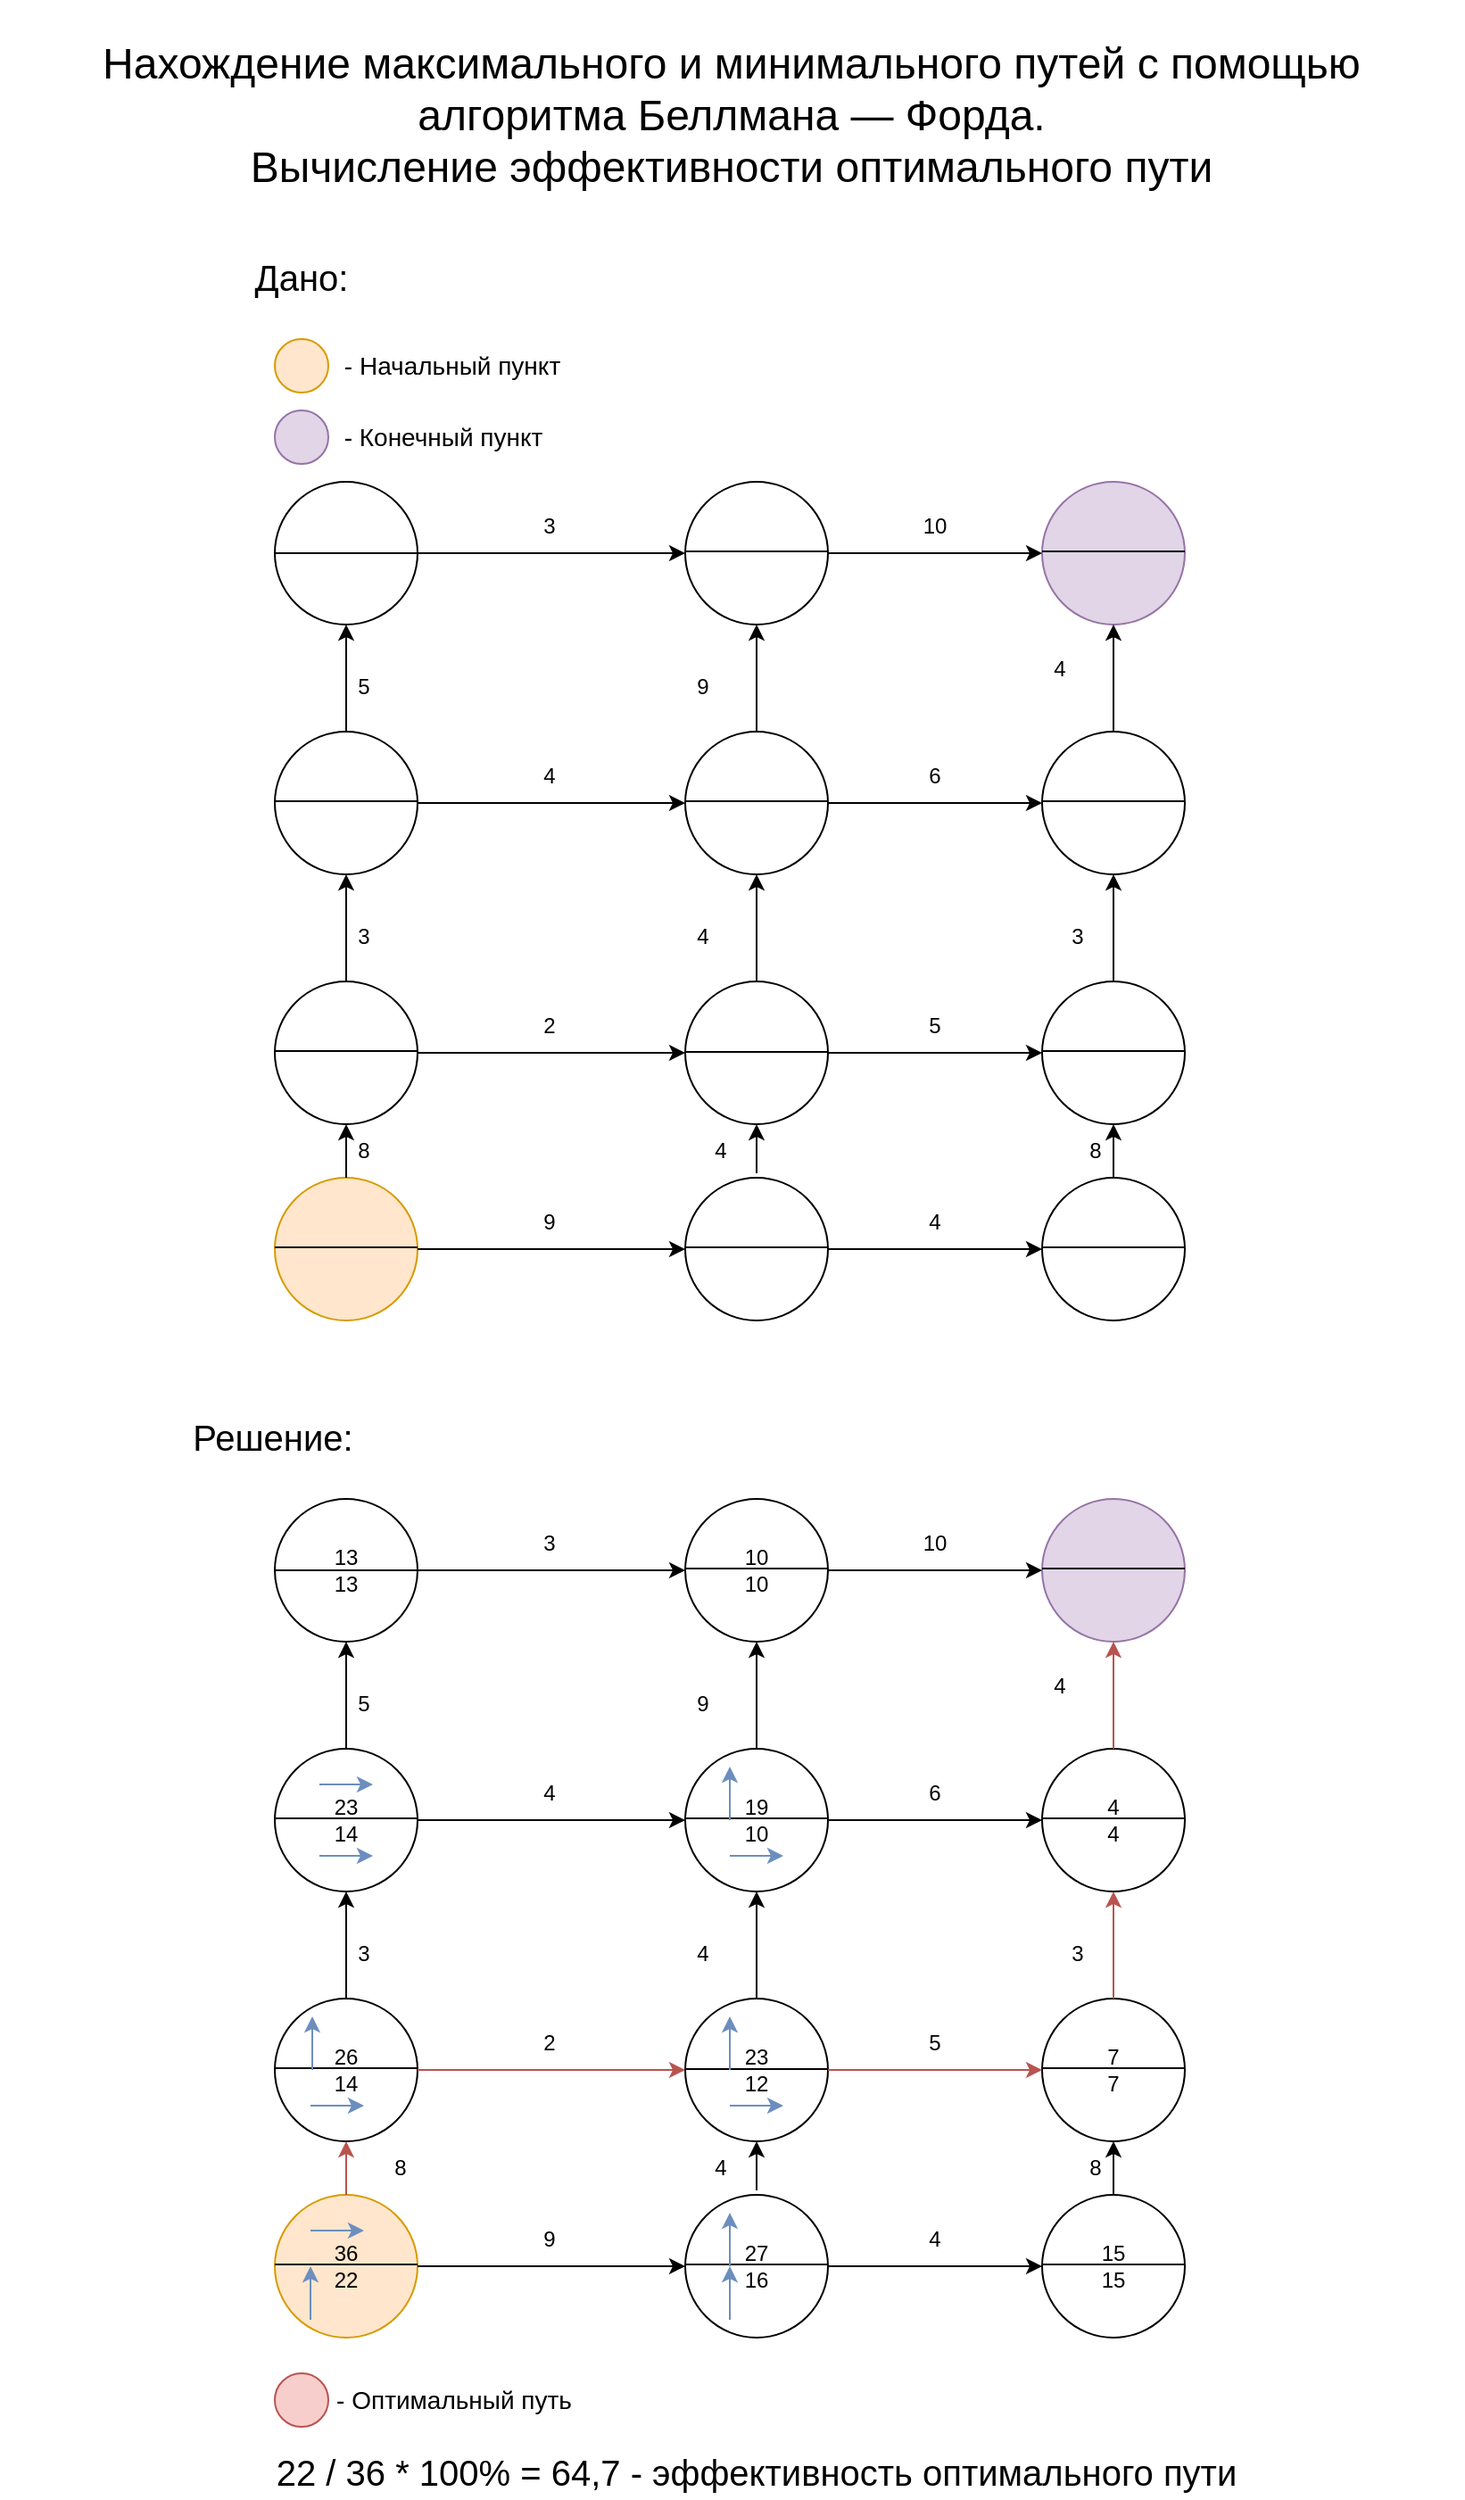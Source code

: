 <mxfile version="21.6.8" type="device">
  <diagram name="Страница 1" id="Ur-VqEtqYLCM_xhayaAX">
    <mxGraphModel dx="996" dy="573" grid="1" gridSize="10" guides="1" tooltips="1" connect="1" arrows="1" fold="1" page="1" pageScale="1" pageWidth="827" pageHeight="1169" math="0" shadow="0">
      <root>
        <mxCell id="0" />
        <mxCell id="1" parent="0" />
        <mxCell id="BVpv5kjBfL3_7VJqEK2w-1" value="" style="ellipse;whiteSpace=wrap;html=1;aspect=fixed;fillColor=#e1d5e7;strokeColor=#9673a6;" parent="1" vertex="1">
          <mxGeometry x="591" y="270" width="80" height="80" as="geometry" />
        </mxCell>
        <mxCell id="BVpv5kjBfL3_7VJqEK2w-2" value="" style="ellipse;whiteSpace=wrap;html=1;aspect=fixed;" parent="1" vertex="1">
          <mxGeometry x="391" y="270" width="80" height="80" as="geometry" />
        </mxCell>
        <mxCell id="BVpv5kjBfL3_7VJqEK2w-3" value="" style="ellipse;whiteSpace=wrap;html=1;aspect=fixed;" parent="1" vertex="1">
          <mxGeometry x="161" y="270" width="80" height="80" as="geometry" />
        </mxCell>
        <mxCell id="BVpv5kjBfL3_7VJqEK2w-4" value="" style="ellipse;whiteSpace=wrap;html=1;aspect=fixed;" parent="1" vertex="1">
          <mxGeometry x="591" y="410" width="80" height="80" as="geometry" />
        </mxCell>
        <mxCell id="BVpv5kjBfL3_7VJqEK2w-5" value="" style="ellipse;whiteSpace=wrap;html=1;aspect=fixed;" parent="1" vertex="1">
          <mxGeometry x="391" y="410" width="80" height="80" as="geometry" />
        </mxCell>
        <mxCell id="BVpv5kjBfL3_7VJqEK2w-6" value="" style="ellipse;whiteSpace=wrap;html=1;aspect=fixed;" parent="1" vertex="1">
          <mxGeometry x="161" y="410" width="80" height="80" as="geometry" />
        </mxCell>
        <mxCell id="BVpv5kjBfL3_7VJqEK2w-7" value="" style="endArrow=classic;html=1;rounded=0;exitX=1;exitY=0.5;exitDx=0;exitDy=0;entryX=0;entryY=0.5;entryDx=0;entryDy=0;" parent="1" source="BVpv5kjBfL3_7VJqEK2w-3" target="BVpv5kjBfL3_7VJqEK2w-2" edge="1">
          <mxGeometry width="50" height="50" relative="1" as="geometry">
            <mxPoint x="331" y="450" as="sourcePoint" />
            <mxPoint x="381" y="400" as="targetPoint" />
          </mxGeometry>
        </mxCell>
        <mxCell id="BVpv5kjBfL3_7VJqEK2w-8" value="" style="endArrow=classic;html=1;rounded=0;exitX=1;exitY=0.5;exitDx=0;exitDy=0;entryX=0;entryY=0.5;entryDx=0;entryDy=0;" parent="1" source="BVpv5kjBfL3_7VJqEK2w-2" target="BVpv5kjBfL3_7VJqEK2w-1" edge="1">
          <mxGeometry width="50" height="50" relative="1" as="geometry">
            <mxPoint x="331" y="450" as="sourcePoint" />
            <mxPoint x="381" y="400" as="targetPoint" />
          </mxGeometry>
        </mxCell>
        <mxCell id="BVpv5kjBfL3_7VJqEK2w-9" value="" style="endArrow=classic;html=1;rounded=0;exitX=0.5;exitY=0;exitDx=0;exitDy=0;entryX=0.5;entryY=1;entryDx=0;entryDy=0;" parent="1" source="BVpv5kjBfL3_7VJqEK2w-5" target="BVpv5kjBfL3_7VJqEK2w-2" edge="1">
          <mxGeometry width="50" height="50" relative="1" as="geometry">
            <mxPoint x="341" y="440" as="sourcePoint" />
            <mxPoint x="381" y="400" as="targetPoint" />
          </mxGeometry>
        </mxCell>
        <mxCell id="BVpv5kjBfL3_7VJqEK2w-10" value="" style="endArrow=classic;html=1;rounded=0;exitX=1;exitY=0.5;exitDx=0;exitDy=0;entryX=0;entryY=0.5;entryDx=0;entryDy=0;" parent="1" source="BVpv5kjBfL3_7VJqEK2w-5" target="BVpv5kjBfL3_7VJqEK2w-4" edge="1">
          <mxGeometry width="50" height="50" relative="1" as="geometry">
            <mxPoint x="331" y="450" as="sourcePoint" />
            <mxPoint x="381" y="400" as="targetPoint" />
          </mxGeometry>
        </mxCell>
        <mxCell id="BVpv5kjBfL3_7VJqEK2w-11" value="" style="endArrow=classic;html=1;rounded=0;exitX=0.5;exitY=0;exitDx=0;exitDy=0;entryX=0.5;entryY=1;entryDx=0;entryDy=0;" parent="1" source="BVpv5kjBfL3_7VJqEK2w-4" target="BVpv5kjBfL3_7VJqEK2w-1" edge="1">
          <mxGeometry width="50" height="50" relative="1" as="geometry">
            <mxPoint x="331" y="450" as="sourcePoint" />
            <mxPoint x="381" y="400" as="targetPoint" />
          </mxGeometry>
        </mxCell>
        <mxCell id="BVpv5kjBfL3_7VJqEK2w-12" value="" style="endArrow=classic;html=1;rounded=0;exitX=1;exitY=0.5;exitDx=0;exitDy=0;entryX=0;entryY=0.5;entryDx=0;entryDy=0;" parent="1" source="BVpv5kjBfL3_7VJqEK2w-6" target="BVpv5kjBfL3_7VJqEK2w-5" edge="1">
          <mxGeometry width="50" height="50" relative="1" as="geometry">
            <mxPoint x="331" y="450" as="sourcePoint" />
            <mxPoint x="381" y="400" as="targetPoint" />
          </mxGeometry>
        </mxCell>
        <mxCell id="BVpv5kjBfL3_7VJqEK2w-13" value="" style="endArrow=classic;html=1;rounded=0;exitX=0.5;exitY=0;exitDx=0;exitDy=0;" parent="1" source="BVpv5kjBfL3_7VJqEK2w-6" edge="1">
          <mxGeometry width="50" height="50" relative="1" as="geometry">
            <mxPoint x="331" y="450" as="sourcePoint" />
            <mxPoint x="201" y="350" as="targetPoint" />
          </mxGeometry>
        </mxCell>
        <mxCell id="BVpv5kjBfL3_7VJqEK2w-14" value="" style="ellipse;whiteSpace=wrap;html=1;aspect=fixed;" parent="1" vertex="1">
          <mxGeometry x="161" y="550" width="80" height="80" as="geometry" />
        </mxCell>
        <mxCell id="BVpv5kjBfL3_7VJqEK2w-15" value="" style="ellipse;whiteSpace=wrap;html=1;aspect=fixed;" parent="1" vertex="1">
          <mxGeometry x="391" y="550" width="80" height="80" as="geometry" />
        </mxCell>
        <mxCell id="BVpv5kjBfL3_7VJqEK2w-16" value="" style="ellipse;whiteSpace=wrap;html=1;aspect=fixed;" parent="1" vertex="1">
          <mxGeometry x="591" y="550" width="80" height="80" as="geometry" />
        </mxCell>
        <mxCell id="BVpv5kjBfL3_7VJqEK2w-17" value="" style="ellipse;whiteSpace=wrap;html=1;aspect=fixed;fillColor=#ffe6cc;strokeColor=#d79b00;" parent="1" vertex="1">
          <mxGeometry x="161" y="660" width="80" height="80" as="geometry" />
        </mxCell>
        <mxCell id="BVpv5kjBfL3_7VJqEK2w-18" value="" style="ellipse;whiteSpace=wrap;html=1;aspect=fixed;" parent="1" vertex="1">
          <mxGeometry x="391" y="660" width="80" height="80" as="geometry" />
        </mxCell>
        <mxCell id="BVpv5kjBfL3_7VJqEK2w-19" value="" style="ellipse;whiteSpace=wrap;html=1;aspect=fixed;" parent="1" vertex="1">
          <mxGeometry x="591" y="660" width="80" height="80" as="geometry" />
        </mxCell>
        <mxCell id="BVpv5kjBfL3_7VJqEK2w-20" value="" style="endArrow=classic;html=1;rounded=0;exitX=0.5;exitY=0;exitDx=0;exitDy=0;entryX=0.5;entryY=1;entryDx=0;entryDy=0;" parent="1" source="BVpv5kjBfL3_7VJqEK2w-14" target="BVpv5kjBfL3_7VJqEK2w-6" edge="1">
          <mxGeometry width="50" height="50" relative="1" as="geometry">
            <mxPoint x="331" y="590" as="sourcePoint" />
            <mxPoint x="381" y="540" as="targetPoint" />
          </mxGeometry>
        </mxCell>
        <mxCell id="BVpv5kjBfL3_7VJqEK2w-21" value="" style="endArrow=classic;html=1;rounded=0;exitX=1;exitY=0.5;exitDx=0;exitDy=0;entryX=0;entryY=0.5;entryDx=0;entryDy=0;" parent="1" source="BVpv5kjBfL3_7VJqEK2w-14" target="BVpv5kjBfL3_7VJqEK2w-15" edge="1">
          <mxGeometry width="50" height="50" relative="1" as="geometry">
            <mxPoint x="331" y="590" as="sourcePoint" />
            <mxPoint x="381" y="540" as="targetPoint" />
          </mxGeometry>
        </mxCell>
        <mxCell id="BVpv5kjBfL3_7VJqEK2w-22" value="" style="endArrow=classic;html=1;rounded=0;exitX=0.5;exitY=0;exitDx=0;exitDy=0;entryX=0.5;entryY=1;entryDx=0;entryDy=0;" parent="1" source="BVpv5kjBfL3_7VJqEK2w-15" target="BVpv5kjBfL3_7VJqEK2w-5" edge="1">
          <mxGeometry width="50" height="50" relative="1" as="geometry">
            <mxPoint x="331" y="590" as="sourcePoint" />
            <mxPoint x="381" y="540" as="targetPoint" />
          </mxGeometry>
        </mxCell>
        <mxCell id="BVpv5kjBfL3_7VJqEK2w-23" value="" style="endArrow=classic;html=1;rounded=0;exitX=0.5;exitY=0;exitDx=0;exitDy=0;entryX=0.5;entryY=1;entryDx=0;entryDy=0;" parent="1" source="BVpv5kjBfL3_7VJqEK2w-16" target="BVpv5kjBfL3_7VJqEK2w-4" edge="1">
          <mxGeometry width="50" height="50" relative="1" as="geometry">
            <mxPoint x="331" y="590" as="sourcePoint" />
            <mxPoint x="381" y="540" as="targetPoint" />
          </mxGeometry>
        </mxCell>
        <mxCell id="BVpv5kjBfL3_7VJqEK2w-24" value="" style="endArrow=classic;html=1;rounded=0;exitX=1;exitY=0.5;exitDx=0;exitDy=0;entryX=0;entryY=0.5;entryDx=0;entryDy=0;" parent="1" source="BVpv5kjBfL3_7VJqEK2w-15" target="BVpv5kjBfL3_7VJqEK2w-16" edge="1">
          <mxGeometry width="50" height="50" relative="1" as="geometry">
            <mxPoint x="331" y="590" as="sourcePoint" />
            <mxPoint x="381" y="540" as="targetPoint" />
          </mxGeometry>
        </mxCell>
        <mxCell id="BVpv5kjBfL3_7VJqEK2w-25" value="" style="endArrow=classic;html=1;rounded=0;exitX=1;exitY=0.5;exitDx=0;exitDy=0;entryX=0;entryY=0.5;entryDx=0;entryDy=0;" parent="1" source="BVpv5kjBfL3_7VJqEK2w-17" target="BVpv5kjBfL3_7VJqEK2w-18" edge="1">
          <mxGeometry width="50" height="50" relative="1" as="geometry">
            <mxPoint x="331" y="590" as="sourcePoint" />
            <mxPoint x="381" y="540" as="targetPoint" />
          </mxGeometry>
        </mxCell>
        <mxCell id="BVpv5kjBfL3_7VJqEK2w-26" value="" style="endArrow=classic;html=1;rounded=0;exitX=1;exitY=0.5;exitDx=0;exitDy=0;entryX=0;entryY=0.5;entryDx=0;entryDy=0;" parent="1" source="BVpv5kjBfL3_7VJqEK2w-18" target="BVpv5kjBfL3_7VJqEK2w-19" edge="1">
          <mxGeometry width="50" height="50" relative="1" as="geometry">
            <mxPoint x="331" y="590" as="sourcePoint" />
            <mxPoint x="381" y="540" as="targetPoint" />
          </mxGeometry>
        </mxCell>
        <mxCell id="BVpv5kjBfL3_7VJqEK2w-27" value="" style="endArrow=classic;html=1;rounded=0;exitX=0.5;exitY=0;exitDx=0;exitDy=0;" parent="1" source="BVpv5kjBfL3_7VJqEK2w-19" target="BVpv5kjBfL3_7VJqEK2w-16" edge="1">
          <mxGeometry width="50" height="50" relative="1" as="geometry">
            <mxPoint x="331" y="590" as="sourcePoint" />
            <mxPoint x="381" y="540" as="targetPoint" />
          </mxGeometry>
        </mxCell>
        <mxCell id="BVpv5kjBfL3_7VJqEK2w-28" value="" style="endArrow=classic;html=1;rounded=0;exitX=0.5;exitY=0;exitDx=0;exitDy=0;entryX=0.5;entryY=1;entryDx=0;entryDy=0;" parent="1" source="BVpv5kjBfL3_7VJqEK2w-17" target="BVpv5kjBfL3_7VJqEK2w-14" edge="1">
          <mxGeometry width="50" height="50" relative="1" as="geometry">
            <mxPoint x="331" y="590" as="sourcePoint" />
            <mxPoint x="381" y="540" as="targetPoint" />
          </mxGeometry>
        </mxCell>
        <mxCell id="BVpv5kjBfL3_7VJqEK2w-29" value="5" style="text;html=1;strokeColor=none;fillColor=none;align=center;verticalAlign=middle;whiteSpace=wrap;rounded=0;" parent="1" vertex="1">
          <mxGeometry x="181" y="370" width="60" height="30" as="geometry" />
        </mxCell>
        <mxCell id="BVpv5kjBfL3_7VJqEK2w-30" value="3" style="text;html=1;strokeColor=none;fillColor=none;align=center;verticalAlign=middle;whiteSpace=wrap;rounded=0;" parent="1" vertex="1">
          <mxGeometry x="181" y="510" width="60" height="30" as="geometry" />
        </mxCell>
        <mxCell id="BVpv5kjBfL3_7VJqEK2w-31" value="8" style="text;html=1;strokeColor=none;fillColor=none;align=center;verticalAlign=middle;whiteSpace=wrap;rounded=0;" parent="1" vertex="1">
          <mxGeometry x="181" y="630" width="60" height="30" as="geometry" />
        </mxCell>
        <mxCell id="BVpv5kjBfL3_7VJqEK2w-32" value="9" style="text;html=1;strokeColor=none;fillColor=none;align=center;verticalAlign=middle;whiteSpace=wrap;rounded=0;" parent="1" vertex="1">
          <mxGeometry x="285" y="670" width="60" height="30" as="geometry" />
        </mxCell>
        <mxCell id="BVpv5kjBfL3_7VJqEK2w-33" value="2" style="text;html=1;strokeColor=none;fillColor=none;align=center;verticalAlign=middle;whiteSpace=wrap;rounded=0;" parent="1" vertex="1">
          <mxGeometry x="285" y="560" width="60" height="30" as="geometry" />
        </mxCell>
        <mxCell id="BVpv5kjBfL3_7VJqEK2w-34" value="4" style="text;html=1;strokeColor=none;fillColor=none;align=center;verticalAlign=middle;whiteSpace=wrap;rounded=0;" parent="1" vertex="1">
          <mxGeometry x="285" y="420" width="60" height="30" as="geometry" />
        </mxCell>
        <mxCell id="BVpv5kjBfL3_7VJqEK2w-35" value="3" style="text;html=1;strokeColor=none;fillColor=none;align=center;verticalAlign=middle;whiteSpace=wrap;rounded=0;" parent="1" vertex="1">
          <mxGeometry x="285" y="280" width="60" height="30" as="geometry" />
        </mxCell>
        <mxCell id="BVpv5kjBfL3_7VJqEK2w-36" value="10" style="text;html=1;strokeColor=none;fillColor=none;align=center;verticalAlign=middle;whiteSpace=wrap;rounded=0;" parent="1" vertex="1">
          <mxGeometry x="501" y="280" width="60" height="30" as="geometry" />
        </mxCell>
        <mxCell id="BVpv5kjBfL3_7VJqEK2w-37" value="6" style="text;html=1;strokeColor=none;fillColor=none;align=center;verticalAlign=middle;whiteSpace=wrap;rounded=0;" parent="1" vertex="1">
          <mxGeometry x="501" y="420" width="60" height="30" as="geometry" />
        </mxCell>
        <mxCell id="BVpv5kjBfL3_7VJqEK2w-38" value="5" style="text;html=1;strokeColor=none;fillColor=none;align=center;verticalAlign=middle;whiteSpace=wrap;rounded=0;" parent="1" vertex="1">
          <mxGeometry x="501" y="560" width="60" height="30" as="geometry" />
        </mxCell>
        <mxCell id="BVpv5kjBfL3_7VJqEK2w-39" value="4" style="text;html=1;strokeColor=none;fillColor=none;align=center;verticalAlign=middle;whiteSpace=wrap;rounded=0;" parent="1" vertex="1">
          <mxGeometry x="501" y="670" width="60" height="30" as="geometry" />
        </mxCell>
        <mxCell id="BVpv5kjBfL3_7VJqEK2w-40" value="8" style="text;html=1;strokeColor=none;fillColor=none;align=center;verticalAlign=middle;whiteSpace=wrap;rounded=0;" parent="1" vertex="1">
          <mxGeometry x="591" y="630" width="60" height="30" as="geometry" />
        </mxCell>
        <mxCell id="BVpv5kjBfL3_7VJqEK2w-41" value="3" style="text;html=1;strokeColor=none;fillColor=none;align=center;verticalAlign=middle;whiteSpace=wrap;rounded=0;" parent="1" vertex="1">
          <mxGeometry x="581" y="510" width="60" height="30" as="geometry" />
        </mxCell>
        <mxCell id="BVpv5kjBfL3_7VJqEK2w-43" value="9" style="text;html=1;strokeColor=none;fillColor=none;align=center;verticalAlign=middle;whiteSpace=wrap;rounded=0;" parent="1" vertex="1">
          <mxGeometry x="371" y="370" width="60" height="30" as="geometry" />
        </mxCell>
        <mxCell id="BVpv5kjBfL3_7VJqEK2w-45" value="4" style="text;html=1;strokeColor=none;fillColor=none;align=center;verticalAlign=middle;whiteSpace=wrap;rounded=0;" parent="1" vertex="1">
          <mxGeometry x="371" y="510" width="60" height="30" as="geometry" />
        </mxCell>
        <mxCell id="BVpv5kjBfL3_7VJqEK2w-46" value="4" style="text;html=1;strokeColor=none;fillColor=none;align=center;verticalAlign=middle;whiteSpace=wrap;rounded=0;" parent="1" vertex="1">
          <mxGeometry x="571" y="360" width="60" height="30" as="geometry" />
        </mxCell>
        <mxCell id="BVpv5kjBfL3_7VJqEK2w-49" value="" style="endArrow=none;html=1;rounded=0;exitX=0;exitY=0.5;exitDx=0;exitDy=0;entryX=1;entryY=0.5;entryDx=0;entryDy=0;" parent="1" source="BVpv5kjBfL3_7VJqEK2w-3" target="BVpv5kjBfL3_7VJqEK2w-3" edge="1">
          <mxGeometry width="50" height="50" relative="1" as="geometry">
            <mxPoint x="241" y="570" as="sourcePoint" />
            <mxPoint x="291" y="520" as="targetPoint" />
          </mxGeometry>
        </mxCell>
        <mxCell id="BVpv5kjBfL3_7VJqEK2w-50" value="" style="endArrow=none;html=1;rounded=0;exitX=0;exitY=0.5;exitDx=0;exitDy=0;entryX=1;entryY=0.5;entryDx=0;entryDy=0;" parent="1" edge="1">
          <mxGeometry width="50" height="50" relative="1" as="geometry">
            <mxPoint x="161" y="449" as="sourcePoint" />
            <mxPoint x="241" y="449" as="targetPoint" />
          </mxGeometry>
        </mxCell>
        <mxCell id="BVpv5kjBfL3_7VJqEK2w-51" value="" style="endArrow=none;html=1;rounded=0;exitX=0;exitY=0.5;exitDx=0;exitDy=0;entryX=1;entryY=0.5;entryDx=0;entryDy=0;" parent="1" edge="1">
          <mxGeometry width="50" height="50" relative="1" as="geometry">
            <mxPoint x="161" y="589" as="sourcePoint" />
            <mxPoint x="241" y="589" as="targetPoint" />
          </mxGeometry>
        </mxCell>
        <mxCell id="BVpv5kjBfL3_7VJqEK2w-52" value="" style="endArrow=none;html=1;rounded=0;exitX=0;exitY=0.5;exitDx=0;exitDy=0;entryX=1;entryY=0.5;entryDx=0;entryDy=0;" parent="1" edge="1">
          <mxGeometry width="50" height="50" relative="1" as="geometry">
            <mxPoint x="161" y="699" as="sourcePoint" />
            <mxPoint x="241" y="699" as="targetPoint" />
          </mxGeometry>
        </mxCell>
        <mxCell id="BVpv5kjBfL3_7VJqEK2w-53" value="" style="endArrow=none;html=1;rounded=0;exitX=0;exitY=0.5;exitDx=0;exitDy=0;entryX=1;entryY=0.5;entryDx=0;entryDy=0;" parent="1" edge="1">
          <mxGeometry width="50" height="50" relative="1" as="geometry">
            <mxPoint x="391" y="309" as="sourcePoint" />
            <mxPoint x="471" y="309" as="targetPoint" />
          </mxGeometry>
        </mxCell>
        <mxCell id="BVpv5kjBfL3_7VJqEK2w-54" value="" style="endArrow=none;html=1;rounded=0;exitX=0;exitY=0.5;exitDx=0;exitDy=0;entryX=1;entryY=0.5;entryDx=0;entryDy=0;" parent="1" edge="1">
          <mxGeometry width="50" height="50" relative="1" as="geometry">
            <mxPoint x="591" y="309" as="sourcePoint" />
            <mxPoint x="671" y="309" as="targetPoint" />
          </mxGeometry>
        </mxCell>
        <mxCell id="BVpv5kjBfL3_7VJqEK2w-55" value="" style="endArrow=none;html=1;rounded=0;exitX=0;exitY=0.5;exitDx=0;exitDy=0;entryX=1;entryY=0.5;entryDx=0;entryDy=0;" parent="1" edge="1">
          <mxGeometry width="50" height="50" relative="1" as="geometry">
            <mxPoint x="391" y="449" as="sourcePoint" />
            <mxPoint x="471" y="449" as="targetPoint" />
          </mxGeometry>
        </mxCell>
        <mxCell id="BVpv5kjBfL3_7VJqEK2w-56" value="" style="endArrow=none;html=1;rounded=0;exitX=0;exitY=0.5;exitDx=0;exitDy=0;entryX=1;entryY=0.5;entryDx=0;entryDy=0;" parent="1" edge="1">
          <mxGeometry width="50" height="50" relative="1" as="geometry">
            <mxPoint x="591" y="449" as="sourcePoint" />
            <mxPoint x="671" y="449" as="targetPoint" />
          </mxGeometry>
        </mxCell>
        <mxCell id="BVpv5kjBfL3_7VJqEK2w-57" value="" style="endArrow=none;html=1;rounded=0;exitX=0;exitY=0.5;exitDx=0;exitDy=0;entryX=1;entryY=0.5;entryDx=0;entryDy=0;" parent="1" edge="1">
          <mxGeometry width="50" height="50" relative="1" as="geometry">
            <mxPoint x="391" y="589.5" as="sourcePoint" />
            <mxPoint x="471" y="589.5" as="targetPoint" />
          </mxGeometry>
        </mxCell>
        <mxCell id="BVpv5kjBfL3_7VJqEK2w-58" value="" style="endArrow=none;html=1;rounded=0;exitX=0;exitY=0.5;exitDx=0;exitDy=0;entryX=1;entryY=0.5;entryDx=0;entryDy=0;" parent="1" edge="1">
          <mxGeometry width="50" height="50" relative="1" as="geometry">
            <mxPoint x="591" y="589" as="sourcePoint" />
            <mxPoint x="671" y="589" as="targetPoint" />
          </mxGeometry>
        </mxCell>
        <mxCell id="BVpv5kjBfL3_7VJqEK2w-59" value="" style="endArrow=none;html=1;rounded=0;exitX=0;exitY=0.5;exitDx=0;exitDy=0;entryX=1;entryY=0.5;entryDx=0;entryDy=0;" parent="1" edge="1">
          <mxGeometry width="50" height="50" relative="1" as="geometry">
            <mxPoint x="391" y="699" as="sourcePoint" />
            <mxPoint x="471" y="699" as="targetPoint" />
          </mxGeometry>
        </mxCell>
        <mxCell id="BVpv5kjBfL3_7VJqEK2w-60" value="" style="endArrow=none;html=1;rounded=0;exitX=0;exitY=0.5;exitDx=0;exitDy=0;entryX=1;entryY=0.5;entryDx=0;entryDy=0;" parent="1" edge="1">
          <mxGeometry width="50" height="50" relative="1" as="geometry">
            <mxPoint x="591" y="699" as="sourcePoint" />
            <mxPoint x="671" y="699" as="targetPoint" />
          </mxGeometry>
        </mxCell>
        <mxCell id="BVpv5kjBfL3_7VJqEK2w-61" value="" style="endArrow=classic;html=1;rounded=0;exitX=1;exitY=0.25;exitDx=0;exitDy=0;entryX=0.5;entryY=1;entryDx=0;entryDy=0;" parent="1" target="BVpv5kjBfL3_7VJqEK2w-15" edge="1">
          <mxGeometry width="50" height="50" relative="1" as="geometry">
            <mxPoint x="431" y="657.5" as="sourcePoint" />
            <mxPoint x="291" y="520" as="targetPoint" />
          </mxGeometry>
        </mxCell>
        <mxCell id="BVpv5kjBfL3_7VJqEK2w-62" value="4" style="text;html=1;strokeColor=none;fillColor=none;align=center;verticalAlign=middle;whiteSpace=wrap;rounded=0;" parent="1" vertex="1">
          <mxGeometry x="381" y="630" width="60" height="30" as="geometry" />
        </mxCell>
        <mxCell id="BVpv5kjBfL3_7VJqEK2w-63" value="" style="ellipse;whiteSpace=wrap;html=1;aspect=fixed;fillColor=#e1d5e7;strokeColor=#9673a6;" parent="1" vertex="1">
          <mxGeometry x="591" y="840" width="80" height="80" as="geometry" />
        </mxCell>
        <mxCell id="BVpv5kjBfL3_7VJqEK2w-64" value="10&lt;br&gt;10" style="ellipse;whiteSpace=wrap;html=1;aspect=fixed;" parent="1" vertex="1">
          <mxGeometry x="391" y="840" width="80" height="80" as="geometry" />
        </mxCell>
        <mxCell id="BVpv5kjBfL3_7VJqEK2w-65" value="13&lt;br&gt;13" style="ellipse;whiteSpace=wrap;html=1;aspect=fixed;" parent="1" vertex="1">
          <mxGeometry x="161" y="840" width="80" height="80" as="geometry" />
        </mxCell>
        <mxCell id="BVpv5kjBfL3_7VJqEK2w-66" value="4&lt;br&gt;4" style="ellipse;whiteSpace=wrap;html=1;aspect=fixed;" parent="1" vertex="1">
          <mxGeometry x="591" y="980" width="80" height="80" as="geometry" />
        </mxCell>
        <mxCell id="BVpv5kjBfL3_7VJqEK2w-67" value="19&lt;br&gt;10" style="ellipse;whiteSpace=wrap;html=1;aspect=fixed;" parent="1" vertex="1">
          <mxGeometry x="391" y="980" width="80" height="80" as="geometry" />
        </mxCell>
        <mxCell id="BVpv5kjBfL3_7VJqEK2w-68" value="23&lt;br&gt;14" style="ellipse;whiteSpace=wrap;html=1;aspect=fixed;" parent="1" vertex="1">
          <mxGeometry x="161" y="980" width="80" height="80" as="geometry" />
        </mxCell>
        <mxCell id="BVpv5kjBfL3_7VJqEK2w-69" value="" style="endArrow=classic;html=1;rounded=0;exitX=1;exitY=0.5;exitDx=0;exitDy=0;entryX=0;entryY=0.5;entryDx=0;entryDy=0;" parent="1" source="BVpv5kjBfL3_7VJqEK2w-65" target="BVpv5kjBfL3_7VJqEK2w-64" edge="1">
          <mxGeometry width="50" height="50" relative="1" as="geometry">
            <mxPoint x="331" y="1020" as="sourcePoint" />
            <mxPoint x="381" y="970" as="targetPoint" />
          </mxGeometry>
        </mxCell>
        <mxCell id="BVpv5kjBfL3_7VJqEK2w-70" value="" style="endArrow=classic;html=1;rounded=0;exitX=1;exitY=0.5;exitDx=0;exitDy=0;entryX=0;entryY=0.5;entryDx=0;entryDy=0;" parent="1" source="BVpv5kjBfL3_7VJqEK2w-64" target="BVpv5kjBfL3_7VJqEK2w-63" edge="1">
          <mxGeometry width="50" height="50" relative="1" as="geometry">
            <mxPoint x="331" y="1020" as="sourcePoint" />
            <mxPoint x="381" y="970" as="targetPoint" />
          </mxGeometry>
        </mxCell>
        <mxCell id="BVpv5kjBfL3_7VJqEK2w-71" value="" style="endArrow=classic;html=1;rounded=0;exitX=0.5;exitY=0;exitDx=0;exitDy=0;entryX=0.5;entryY=1;entryDx=0;entryDy=0;" parent="1" source="BVpv5kjBfL3_7VJqEK2w-67" target="BVpv5kjBfL3_7VJqEK2w-64" edge="1">
          <mxGeometry width="50" height="50" relative="1" as="geometry">
            <mxPoint x="341" y="1010" as="sourcePoint" />
            <mxPoint x="381" y="970" as="targetPoint" />
          </mxGeometry>
        </mxCell>
        <mxCell id="BVpv5kjBfL3_7VJqEK2w-72" value="" style="endArrow=classic;html=1;rounded=0;exitX=1;exitY=0.5;exitDx=0;exitDy=0;entryX=0;entryY=0.5;entryDx=0;entryDy=0;" parent="1" source="BVpv5kjBfL3_7VJqEK2w-67" target="BVpv5kjBfL3_7VJqEK2w-66" edge="1">
          <mxGeometry width="50" height="50" relative="1" as="geometry">
            <mxPoint x="331" y="1020" as="sourcePoint" />
            <mxPoint x="381" y="970" as="targetPoint" />
          </mxGeometry>
        </mxCell>
        <mxCell id="BVpv5kjBfL3_7VJqEK2w-73" value="" style="endArrow=classic;html=1;rounded=0;exitX=0.5;exitY=0;exitDx=0;exitDy=0;entryX=0.5;entryY=1;entryDx=0;entryDy=0;fillColor=#f8cecc;strokeColor=#b85450;" parent="1" source="BVpv5kjBfL3_7VJqEK2w-66" target="BVpv5kjBfL3_7VJqEK2w-63" edge="1">
          <mxGeometry width="50" height="50" relative="1" as="geometry">
            <mxPoint x="331" y="1020" as="sourcePoint" />
            <mxPoint x="381" y="970" as="targetPoint" />
          </mxGeometry>
        </mxCell>
        <mxCell id="BVpv5kjBfL3_7VJqEK2w-74" value="" style="endArrow=classic;html=1;rounded=0;exitX=1;exitY=0.5;exitDx=0;exitDy=0;entryX=0;entryY=0.5;entryDx=0;entryDy=0;" parent="1" source="BVpv5kjBfL3_7VJqEK2w-68" target="BVpv5kjBfL3_7VJqEK2w-67" edge="1">
          <mxGeometry width="50" height="50" relative="1" as="geometry">
            <mxPoint x="331" y="1020" as="sourcePoint" />
            <mxPoint x="381" y="970" as="targetPoint" />
          </mxGeometry>
        </mxCell>
        <mxCell id="BVpv5kjBfL3_7VJqEK2w-75" value="" style="endArrow=classic;html=1;rounded=0;exitX=0.5;exitY=0;exitDx=0;exitDy=0;" parent="1" source="BVpv5kjBfL3_7VJqEK2w-68" edge="1">
          <mxGeometry width="50" height="50" relative="1" as="geometry">
            <mxPoint x="331" y="1020" as="sourcePoint" />
            <mxPoint x="201" y="920" as="targetPoint" />
          </mxGeometry>
        </mxCell>
        <mxCell id="BVpv5kjBfL3_7VJqEK2w-76" value="26&lt;br&gt;14" style="ellipse;whiteSpace=wrap;html=1;aspect=fixed;" parent="1" vertex="1">
          <mxGeometry x="161" y="1120" width="80" height="80" as="geometry" />
        </mxCell>
        <mxCell id="BVpv5kjBfL3_7VJqEK2w-77" value="23&lt;br&gt;12" style="ellipse;whiteSpace=wrap;html=1;aspect=fixed;" parent="1" vertex="1">
          <mxGeometry x="391" y="1120" width="80" height="80" as="geometry" />
        </mxCell>
        <mxCell id="BVpv5kjBfL3_7VJqEK2w-78" value="7&lt;br&gt;7" style="ellipse;whiteSpace=wrap;html=1;aspect=fixed;" parent="1" vertex="1">
          <mxGeometry x="591" y="1120" width="80" height="80" as="geometry" />
        </mxCell>
        <mxCell id="BVpv5kjBfL3_7VJqEK2w-79" value="36&lt;br&gt;22" style="ellipse;whiteSpace=wrap;html=1;aspect=fixed;fillColor=#ffe6cc;strokeColor=#d79b00;" parent="1" vertex="1">
          <mxGeometry x="161" y="1230" width="80" height="80" as="geometry" />
        </mxCell>
        <mxCell id="BVpv5kjBfL3_7VJqEK2w-80" value="27&lt;br&gt;16" style="ellipse;whiteSpace=wrap;html=1;aspect=fixed;" parent="1" vertex="1">
          <mxGeometry x="391" y="1230" width="80" height="80" as="geometry" />
        </mxCell>
        <mxCell id="BVpv5kjBfL3_7VJqEK2w-81" value="15&lt;br&gt;15" style="ellipse;whiteSpace=wrap;html=1;aspect=fixed;" parent="1" vertex="1">
          <mxGeometry x="591" y="1230" width="80" height="80" as="geometry" />
        </mxCell>
        <mxCell id="BVpv5kjBfL3_7VJqEK2w-82" value="" style="endArrow=classic;html=1;rounded=0;exitX=0.5;exitY=0;exitDx=0;exitDy=0;entryX=0.5;entryY=1;entryDx=0;entryDy=0;" parent="1" source="BVpv5kjBfL3_7VJqEK2w-76" target="BVpv5kjBfL3_7VJqEK2w-68" edge="1">
          <mxGeometry width="50" height="50" relative="1" as="geometry">
            <mxPoint x="331" y="1160" as="sourcePoint" />
            <mxPoint x="381" y="1110" as="targetPoint" />
          </mxGeometry>
        </mxCell>
        <mxCell id="BVpv5kjBfL3_7VJqEK2w-83" value="" style="endArrow=classic;html=1;rounded=0;exitX=1;exitY=0.5;exitDx=0;exitDy=0;entryX=0;entryY=0.5;entryDx=0;entryDy=0;fillColor=#f8cecc;strokeColor=#b85450;" parent="1" source="BVpv5kjBfL3_7VJqEK2w-76" target="BVpv5kjBfL3_7VJqEK2w-77" edge="1">
          <mxGeometry width="50" height="50" relative="1" as="geometry">
            <mxPoint x="331" y="1160" as="sourcePoint" />
            <mxPoint x="381" y="1110" as="targetPoint" />
          </mxGeometry>
        </mxCell>
        <mxCell id="BVpv5kjBfL3_7VJqEK2w-84" value="" style="endArrow=classic;html=1;rounded=0;exitX=0.5;exitY=0;exitDx=0;exitDy=0;entryX=0.5;entryY=1;entryDx=0;entryDy=0;" parent="1" source="BVpv5kjBfL3_7VJqEK2w-77" target="BVpv5kjBfL3_7VJqEK2w-67" edge="1">
          <mxGeometry width="50" height="50" relative="1" as="geometry">
            <mxPoint x="331" y="1160" as="sourcePoint" />
            <mxPoint x="381" y="1110" as="targetPoint" />
          </mxGeometry>
        </mxCell>
        <mxCell id="BVpv5kjBfL3_7VJqEK2w-85" value="" style="endArrow=classic;html=1;rounded=0;exitX=0.5;exitY=0;exitDx=0;exitDy=0;entryX=0.5;entryY=1;entryDx=0;entryDy=0;fillColor=#f8cecc;strokeColor=#b85450;" parent="1" source="BVpv5kjBfL3_7VJqEK2w-78" target="BVpv5kjBfL3_7VJqEK2w-66" edge="1">
          <mxGeometry width="50" height="50" relative="1" as="geometry">
            <mxPoint x="331" y="1160" as="sourcePoint" />
            <mxPoint x="381" y="1110" as="targetPoint" />
          </mxGeometry>
        </mxCell>
        <mxCell id="BVpv5kjBfL3_7VJqEK2w-86" value="" style="endArrow=classic;html=1;rounded=0;exitX=1;exitY=0.5;exitDx=0;exitDy=0;entryX=0;entryY=0.5;entryDx=0;entryDy=0;fillColor=#f8cecc;strokeColor=#b85450;" parent="1" source="BVpv5kjBfL3_7VJqEK2w-77" target="BVpv5kjBfL3_7VJqEK2w-78" edge="1">
          <mxGeometry width="50" height="50" relative="1" as="geometry">
            <mxPoint x="331" y="1160" as="sourcePoint" />
            <mxPoint x="381" y="1110" as="targetPoint" />
          </mxGeometry>
        </mxCell>
        <mxCell id="BVpv5kjBfL3_7VJqEK2w-87" value="" style="endArrow=classic;html=1;rounded=0;exitX=1;exitY=0.5;exitDx=0;exitDy=0;entryX=0;entryY=0.5;entryDx=0;entryDy=0;" parent="1" source="BVpv5kjBfL3_7VJqEK2w-79" target="BVpv5kjBfL3_7VJqEK2w-80" edge="1">
          <mxGeometry width="50" height="50" relative="1" as="geometry">
            <mxPoint x="331" y="1160" as="sourcePoint" />
            <mxPoint x="381" y="1110" as="targetPoint" />
          </mxGeometry>
        </mxCell>
        <mxCell id="BVpv5kjBfL3_7VJqEK2w-88" value="" style="endArrow=classic;html=1;rounded=0;exitX=1;exitY=0.5;exitDx=0;exitDy=0;entryX=0;entryY=0.5;entryDx=0;entryDy=0;" parent="1" source="BVpv5kjBfL3_7VJqEK2w-80" target="BVpv5kjBfL3_7VJqEK2w-81" edge="1">
          <mxGeometry width="50" height="50" relative="1" as="geometry">
            <mxPoint x="331" y="1160" as="sourcePoint" />
            <mxPoint x="381" y="1110" as="targetPoint" />
          </mxGeometry>
        </mxCell>
        <mxCell id="BVpv5kjBfL3_7VJqEK2w-89" value="" style="endArrow=classic;html=1;rounded=0;exitX=0.5;exitY=0;exitDx=0;exitDy=0;" parent="1" source="BVpv5kjBfL3_7VJqEK2w-81" target="BVpv5kjBfL3_7VJqEK2w-78" edge="1">
          <mxGeometry width="50" height="50" relative="1" as="geometry">
            <mxPoint x="331" y="1160" as="sourcePoint" />
            <mxPoint x="381" y="1110" as="targetPoint" />
          </mxGeometry>
        </mxCell>
        <mxCell id="BVpv5kjBfL3_7VJqEK2w-90" value="" style="endArrow=classic;html=1;rounded=0;exitX=0.5;exitY=0;exitDx=0;exitDy=0;entryX=0.5;entryY=1;entryDx=0;entryDy=0;fillColor=#f8cecc;strokeColor=#b85450;" parent="1" source="BVpv5kjBfL3_7VJqEK2w-79" target="BVpv5kjBfL3_7VJqEK2w-76" edge="1">
          <mxGeometry width="50" height="50" relative="1" as="geometry">
            <mxPoint x="331" y="1160" as="sourcePoint" />
            <mxPoint x="381" y="1110" as="targetPoint" />
          </mxGeometry>
        </mxCell>
        <mxCell id="BVpv5kjBfL3_7VJqEK2w-91" value="5" style="text;html=1;strokeColor=none;fillColor=none;align=center;verticalAlign=middle;whiteSpace=wrap;rounded=0;" parent="1" vertex="1">
          <mxGeometry x="181" y="940" width="60" height="30" as="geometry" />
        </mxCell>
        <mxCell id="BVpv5kjBfL3_7VJqEK2w-92" value="3" style="text;html=1;strokeColor=none;fillColor=none;align=center;verticalAlign=middle;whiteSpace=wrap;rounded=0;" parent="1" vertex="1">
          <mxGeometry x="181" y="1080" width="60" height="30" as="geometry" />
        </mxCell>
        <mxCell id="BVpv5kjBfL3_7VJqEK2w-93" value="8" style="text;html=1;strokeColor=none;fillColor=none;align=center;verticalAlign=middle;whiteSpace=wrap;rounded=0;" parent="1" vertex="1">
          <mxGeometry x="222" y="1200" width="19" height="30" as="geometry" />
        </mxCell>
        <mxCell id="BVpv5kjBfL3_7VJqEK2w-94" value="9" style="text;html=1;strokeColor=none;fillColor=none;align=center;verticalAlign=middle;whiteSpace=wrap;rounded=0;" parent="1" vertex="1">
          <mxGeometry x="285" y="1240" width="60" height="30" as="geometry" />
        </mxCell>
        <mxCell id="BVpv5kjBfL3_7VJqEK2w-95" value="2" style="text;html=1;strokeColor=none;fillColor=none;align=center;verticalAlign=middle;whiteSpace=wrap;rounded=0;" parent="1" vertex="1">
          <mxGeometry x="285" y="1130" width="60" height="30" as="geometry" />
        </mxCell>
        <mxCell id="BVpv5kjBfL3_7VJqEK2w-96" value="4" style="text;html=1;strokeColor=none;fillColor=none;align=center;verticalAlign=middle;whiteSpace=wrap;rounded=0;" parent="1" vertex="1">
          <mxGeometry x="285" y="990" width="60" height="30" as="geometry" />
        </mxCell>
        <mxCell id="BVpv5kjBfL3_7VJqEK2w-97" value="3" style="text;html=1;strokeColor=none;fillColor=none;align=center;verticalAlign=middle;whiteSpace=wrap;rounded=0;" parent="1" vertex="1">
          <mxGeometry x="285" y="850" width="60" height="30" as="geometry" />
        </mxCell>
        <mxCell id="BVpv5kjBfL3_7VJqEK2w-98" value="10" style="text;html=1;strokeColor=none;fillColor=none;align=center;verticalAlign=middle;whiteSpace=wrap;rounded=0;" parent="1" vertex="1">
          <mxGeometry x="501" y="850" width="60" height="30" as="geometry" />
        </mxCell>
        <mxCell id="BVpv5kjBfL3_7VJqEK2w-99" value="6" style="text;html=1;strokeColor=none;fillColor=none;align=center;verticalAlign=middle;whiteSpace=wrap;rounded=0;" parent="1" vertex="1">
          <mxGeometry x="501" y="990" width="60" height="30" as="geometry" />
        </mxCell>
        <mxCell id="BVpv5kjBfL3_7VJqEK2w-100" value="5" style="text;html=1;strokeColor=none;fillColor=none;align=center;verticalAlign=middle;whiteSpace=wrap;rounded=0;" parent="1" vertex="1">
          <mxGeometry x="501" y="1130" width="60" height="30" as="geometry" />
        </mxCell>
        <mxCell id="BVpv5kjBfL3_7VJqEK2w-101" value="4" style="text;html=1;strokeColor=none;fillColor=none;align=center;verticalAlign=middle;whiteSpace=wrap;rounded=0;" parent="1" vertex="1">
          <mxGeometry x="501" y="1240" width="60" height="30" as="geometry" />
        </mxCell>
        <mxCell id="BVpv5kjBfL3_7VJqEK2w-102" value="8" style="text;html=1;strokeColor=none;fillColor=none;align=center;verticalAlign=middle;whiteSpace=wrap;rounded=0;" parent="1" vertex="1">
          <mxGeometry x="591" y="1200" width="60" height="30" as="geometry" />
        </mxCell>
        <mxCell id="BVpv5kjBfL3_7VJqEK2w-103" value="3" style="text;html=1;strokeColor=none;fillColor=none;align=center;verticalAlign=middle;whiteSpace=wrap;rounded=0;" parent="1" vertex="1">
          <mxGeometry x="581" y="1080" width="60" height="30" as="geometry" />
        </mxCell>
        <mxCell id="BVpv5kjBfL3_7VJqEK2w-104" value="9" style="text;html=1;strokeColor=none;fillColor=none;align=center;verticalAlign=middle;whiteSpace=wrap;rounded=0;" parent="1" vertex="1">
          <mxGeometry x="371" y="940" width="60" height="30" as="geometry" />
        </mxCell>
        <mxCell id="BVpv5kjBfL3_7VJqEK2w-105" value="4" style="text;html=1;strokeColor=none;fillColor=none;align=center;verticalAlign=middle;whiteSpace=wrap;rounded=0;" parent="1" vertex="1">
          <mxGeometry x="371" y="1080" width="60" height="30" as="geometry" />
        </mxCell>
        <mxCell id="BVpv5kjBfL3_7VJqEK2w-106" value="4" style="text;html=1;strokeColor=none;fillColor=none;align=center;verticalAlign=middle;whiteSpace=wrap;rounded=0;" parent="1" vertex="1">
          <mxGeometry x="571" y="930" width="60" height="30" as="geometry" />
        </mxCell>
        <mxCell id="BVpv5kjBfL3_7VJqEK2w-107" value="" style="endArrow=none;html=1;rounded=0;exitX=0;exitY=0.5;exitDx=0;exitDy=0;entryX=1;entryY=0.5;entryDx=0;entryDy=0;elbow=vertical;" parent="1" source="BVpv5kjBfL3_7VJqEK2w-65" target="BVpv5kjBfL3_7VJqEK2w-65" edge="1">
          <mxGeometry width="50" height="50" relative="1" as="geometry">
            <mxPoint x="241" y="1140" as="sourcePoint" />
            <mxPoint x="291" y="1090" as="targetPoint" />
          </mxGeometry>
        </mxCell>
        <mxCell id="BVpv5kjBfL3_7VJqEK2w-108" value="" style="endArrow=none;html=1;rounded=0;exitX=0;exitY=0.5;exitDx=0;exitDy=0;entryX=1;entryY=0.5;entryDx=0;entryDy=0;" parent="1" edge="1">
          <mxGeometry width="50" height="50" relative="1" as="geometry">
            <mxPoint x="161" y="1019" as="sourcePoint" />
            <mxPoint x="241" y="1019" as="targetPoint" />
          </mxGeometry>
        </mxCell>
        <mxCell id="BVpv5kjBfL3_7VJqEK2w-109" value="" style="endArrow=none;html=1;rounded=0;exitX=0;exitY=0.5;exitDx=0;exitDy=0;entryX=1;entryY=0.5;entryDx=0;entryDy=0;" parent="1" edge="1">
          <mxGeometry width="50" height="50" relative="1" as="geometry">
            <mxPoint x="161" y="1159" as="sourcePoint" />
            <mxPoint x="241" y="1159" as="targetPoint" />
          </mxGeometry>
        </mxCell>
        <mxCell id="BVpv5kjBfL3_7VJqEK2w-110" value="" style="endArrow=none;html=1;rounded=0;exitX=0;exitY=0.5;exitDx=0;exitDy=0;entryX=1;entryY=0.5;entryDx=0;entryDy=0;" parent="1" edge="1">
          <mxGeometry width="50" height="50" relative="1" as="geometry">
            <mxPoint x="161" y="1269" as="sourcePoint" />
            <mxPoint x="241" y="1269" as="targetPoint" />
          </mxGeometry>
        </mxCell>
        <mxCell id="BVpv5kjBfL3_7VJqEK2w-111" value="" style="endArrow=none;html=1;rounded=0;exitX=0;exitY=0.5;exitDx=0;exitDy=0;entryX=1;entryY=0.5;entryDx=0;entryDy=0;" parent="1" edge="1">
          <mxGeometry width="50" height="50" relative="1" as="geometry">
            <mxPoint x="391" y="879" as="sourcePoint" />
            <mxPoint x="471" y="879" as="targetPoint" />
          </mxGeometry>
        </mxCell>
        <mxCell id="BVpv5kjBfL3_7VJqEK2w-112" value="" style="endArrow=none;html=1;rounded=0;exitX=0;exitY=0.5;exitDx=0;exitDy=0;entryX=1;entryY=0.5;entryDx=0;entryDy=0;" parent="1" edge="1">
          <mxGeometry width="50" height="50" relative="1" as="geometry">
            <mxPoint x="591" y="879" as="sourcePoint" />
            <mxPoint x="671" y="879" as="targetPoint" />
          </mxGeometry>
        </mxCell>
        <mxCell id="BVpv5kjBfL3_7VJqEK2w-113" value="" style="endArrow=none;html=1;rounded=0;exitX=0;exitY=0.5;exitDx=0;exitDy=0;entryX=1;entryY=0.5;entryDx=0;entryDy=0;" parent="1" edge="1">
          <mxGeometry width="50" height="50" relative="1" as="geometry">
            <mxPoint x="391" y="1019" as="sourcePoint" />
            <mxPoint x="471" y="1019" as="targetPoint" />
          </mxGeometry>
        </mxCell>
        <mxCell id="BVpv5kjBfL3_7VJqEK2w-114" value="" style="endArrow=none;html=1;rounded=0;exitX=0;exitY=0.5;exitDx=0;exitDy=0;entryX=1;entryY=0.5;entryDx=0;entryDy=0;" parent="1" edge="1">
          <mxGeometry width="50" height="50" relative="1" as="geometry">
            <mxPoint x="591" y="1019" as="sourcePoint" />
            <mxPoint x="671" y="1019" as="targetPoint" />
          </mxGeometry>
        </mxCell>
        <mxCell id="BVpv5kjBfL3_7VJqEK2w-115" value="" style="endArrow=none;html=1;rounded=0;exitX=0;exitY=0.5;exitDx=0;exitDy=0;entryX=1;entryY=0.5;entryDx=0;entryDy=0;" parent="1" edge="1">
          <mxGeometry width="50" height="50" relative="1" as="geometry">
            <mxPoint x="391" y="1159.5" as="sourcePoint" />
            <mxPoint x="471" y="1159.5" as="targetPoint" />
          </mxGeometry>
        </mxCell>
        <mxCell id="BVpv5kjBfL3_7VJqEK2w-116" value="" style="endArrow=none;html=1;rounded=0;exitX=0;exitY=0.5;exitDx=0;exitDy=0;entryX=1;entryY=0.5;entryDx=0;entryDy=0;" parent="1" edge="1">
          <mxGeometry width="50" height="50" relative="1" as="geometry">
            <mxPoint x="591" y="1159" as="sourcePoint" />
            <mxPoint x="671" y="1159" as="targetPoint" />
          </mxGeometry>
        </mxCell>
        <mxCell id="BVpv5kjBfL3_7VJqEK2w-117" value="" style="endArrow=none;html=1;rounded=0;exitX=0;exitY=0.5;exitDx=0;exitDy=0;entryX=1;entryY=0.5;entryDx=0;entryDy=0;" parent="1" edge="1">
          <mxGeometry width="50" height="50" relative="1" as="geometry">
            <mxPoint x="391" y="1269" as="sourcePoint" />
            <mxPoint x="471" y="1269" as="targetPoint" />
          </mxGeometry>
        </mxCell>
        <mxCell id="BVpv5kjBfL3_7VJqEK2w-118" value="" style="endArrow=none;html=1;rounded=0;exitX=0;exitY=0.5;exitDx=0;exitDy=0;entryX=1;entryY=0.5;entryDx=0;entryDy=0;" parent="1" edge="1">
          <mxGeometry width="50" height="50" relative="1" as="geometry">
            <mxPoint x="591" y="1269" as="sourcePoint" />
            <mxPoint x="671" y="1269" as="targetPoint" />
          </mxGeometry>
        </mxCell>
        <mxCell id="BVpv5kjBfL3_7VJqEK2w-119" value="" style="endArrow=classic;html=1;rounded=0;exitX=1;exitY=0.25;exitDx=0;exitDy=0;entryX=0.5;entryY=1;entryDx=0;entryDy=0;" parent="1" target="BVpv5kjBfL3_7VJqEK2w-77" edge="1">
          <mxGeometry width="50" height="50" relative="1" as="geometry">
            <mxPoint x="431" y="1227.5" as="sourcePoint" />
            <mxPoint x="291" y="1090" as="targetPoint" />
          </mxGeometry>
        </mxCell>
        <mxCell id="BVpv5kjBfL3_7VJqEK2w-120" value="4" style="text;html=1;strokeColor=none;fillColor=none;align=center;verticalAlign=middle;whiteSpace=wrap;rounded=0;" parent="1" vertex="1">
          <mxGeometry x="381" y="1200" width="60" height="30" as="geometry" />
        </mxCell>
        <mxCell id="BVpv5kjBfL3_7VJqEK2w-180" value="&lt;font style=&quot;font-size: 20px;&quot;&gt;22 / 36 * 100% = 64,7 - эффективность оптимального пути&lt;/font&gt;" style="text;html=1;strokeColor=none;fillColor=none;align=center;verticalAlign=middle;whiteSpace=wrap;rounded=0;" parent="1" vertex="1">
          <mxGeometry x="116" y="1370" width="630" height="30" as="geometry" />
        </mxCell>
        <mxCell id="uarawG9ofgU-HrqdMPVo-6" value="" style="endArrow=classic;html=1;rounded=0;fillColor=#dae8fc;strokeColor=#6c8ebf;" edge="1" parent="1">
          <mxGeometry width="50" height="50" relative="1" as="geometry">
            <mxPoint x="416" y="1020" as="sourcePoint" />
            <mxPoint x="416" y="990" as="targetPoint" />
          </mxGeometry>
        </mxCell>
        <mxCell id="uarawG9ofgU-HrqdMPVo-8" value="" style="endArrow=classic;html=1;rounded=0;fillColor=#dae8fc;strokeColor=#6c8ebf;" edge="1" parent="1">
          <mxGeometry width="50" height="50" relative="1" as="geometry">
            <mxPoint x="416" y="1040" as="sourcePoint" />
            <mxPoint x="446" y="1040" as="targetPoint" />
          </mxGeometry>
        </mxCell>
        <mxCell id="uarawG9ofgU-HrqdMPVo-9" value="" style="endArrow=classic;html=1;rounded=0;fillColor=#dae8fc;strokeColor=#6c8ebf;" edge="1" parent="1">
          <mxGeometry width="50" height="50" relative="1" as="geometry">
            <mxPoint x="416" y="1180" as="sourcePoint" />
            <mxPoint x="446" y="1180" as="targetPoint" />
          </mxGeometry>
        </mxCell>
        <mxCell id="uarawG9ofgU-HrqdMPVo-10" value="" style="endArrow=classic;html=1;rounded=0;fillColor=#dae8fc;strokeColor=#6c8ebf;" edge="1" parent="1">
          <mxGeometry width="50" height="50" relative="1" as="geometry">
            <mxPoint x="416" y="1160" as="sourcePoint" />
            <mxPoint x="416" y="1130" as="targetPoint" />
          </mxGeometry>
        </mxCell>
        <mxCell id="uarawG9ofgU-HrqdMPVo-11" value="" style="endArrow=classic;html=1;rounded=0;fillColor=#dae8fc;strokeColor=#6c8ebf;" edge="1" parent="1">
          <mxGeometry width="50" height="50" relative="1" as="geometry">
            <mxPoint x="186" y="1040" as="sourcePoint" />
            <mxPoint x="216" y="1040" as="targetPoint" />
          </mxGeometry>
        </mxCell>
        <mxCell id="uarawG9ofgU-HrqdMPVo-14" value="" style="endArrow=classic;html=1;rounded=0;fillColor=#dae8fc;strokeColor=#6c8ebf;" edge="1" parent="1">
          <mxGeometry width="50" height="50" relative="1" as="geometry">
            <mxPoint x="186" y="1000" as="sourcePoint" />
            <mxPoint x="216" y="1000" as="targetPoint" />
          </mxGeometry>
        </mxCell>
        <mxCell id="uarawG9ofgU-HrqdMPVo-18" value="" style="endArrow=classic;html=1;rounded=0;fillColor=#dae8fc;strokeColor=#6c8ebf;" edge="1" parent="1">
          <mxGeometry width="50" height="50" relative="1" as="geometry">
            <mxPoint x="416" y="1270" as="sourcePoint" />
            <mxPoint x="416" y="1240" as="targetPoint" />
          </mxGeometry>
        </mxCell>
        <mxCell id="uarawG9ofgU-HrqdMPVo-19" value="" style="endArrow=classic;html=1;rounded=0;fillColor=#dae8fc;strokeColor=#6c8ebf;" edge="1" parent="1">
          <mxGeometry width="50" height="50" relative="1" as="geometry">
            <mxPoint x="416" y="1300" as="sourcePoint" />
            <mxPoint x="416" y="1270" as="targetPoint" />
          </mxGeometry>
        </mxCell>
        <mxCell id="uarawG9ofgU-HrqdMPVo-21" value="" style="endArrow=classic;html=1;rounded=0;fillColor=#dae8fc;strokeColor=#6c8ebf;" edge="1" parent="1">
          <mxGeometry width="50" height="50" relative="1" as="geometry">
            <mxPoint x="182" y="1160" as="sourcePoint" />
            <mxPoint x="182" y="1130" as="targetPoint" />
          </mxGeometry>
        </mxCell>
        <mxCell id="uarawG9ofgU-HrqdMPVo-22" value="" style="endArrow=classic;html=1;rounded=0;fillColor=#dae8fc;strokeColor=#6c8ebf;" edge="1" parent="1">
          <mxGeometry width="50" height="50" relative="1" as="geometry">
            <mxPoint x="181" y="1180" as="sourcePoint" />
            <mxPoint x="211" y="1180" as="targetPoint" />
          </mxGeometry>
        </mxCell>
        <mxCell id="uarawG9ofgU-HrqdMPVo-23" value="" style="endArrow=classic;html=1;rounded=0;fillColor=#dae8fc;strokeColor=#6c8ebf;" edge="1" parent="1">
          <mxGeometry width="50" height="50" relative="1" as="geometry">
            <mxPoint x="181" y="1300" as="sourcePoint" />
            <mxPoint x="181" y="1270" as="targetPoint" />
          </mxGeometry>
        </mxCell>
        <mxCell id="uarawG9ofgU-HrqdMPVo-24" value="" style="endArrow=classic;html=1;rounded=0;fillColor=#dae8fc;strokeColor=#6c8ebf;" edge="1" parent="1">
          <mxGeometry width="50" height="50" relative="1" as="geometry">
            <mxPoint x="181" y="1250" as="sourcePoint" />
            <mxPoint x="211" y="1250" as="targetPoint" />
          </mxGeometry>
        </mxCell>
        <mxCell id="uarawG9ofgU-HrqdMPVo-26" value="&lt;div style=&quot;font-size: 24px;&quot;&gt;&lt;font style=&quot;font-size: 24px;&quot;&gt;Нахождение максимального и минимального путей с помощью&lt;/font&gt;&lt;/div&gt;&lt;div style=&quot;font-size: 24px;&quot;&gt;&lt;font style=&quot;font-size: 24px;&quot;&gt;алгоритма Беллмана — Форда.&lt;/font&gt;&lt;/div&gt;&lt;div style=&quot;font-size: 24px;&quot;&gt;&lt;font style=&quot;font-size: 24px;&quot;&gt;Вычисление эффективности оптимального пути&lt;/font&gt;&lt;/div&gt;" style="text;html=1;strokeColor=none;fillColor=none;align=center;verticalAlign=middle;whiteSpace=wrap;rounded=0;" vertex="1" parent="1">
          <mxGeometry x="7" width="820" height="130" as="geometry" />
        </mxCell>
        <mxCell id="uarawG9ofgU-HrqdMPVo-27" value="" style="ellipse;whiteSpace=wrap;html=1;aspect=fixed;fillColor=#e1d5e7;strokeColor=#9673a6;" vertex="1" parent="1">
          <mxGeometry x="161" y="230" width="30" height="30" as="geometry" />
        </mxCell>
        <mxCell id="uarawG9ofgU-HrqdMPVo-28" value="" style="ellipse;whiteSpace=wrap;html=1;aspect=fixed;fillColor=#ffe6cc;strokeColor=#d79b00;" vertex="1" parent="1">
          <mxGeometry x="161" y="190" width="30" height="30" as="geometry" />
        </mxCell>
        <mxCell id="uarawG9ofgU-HrqdMPVo-29" value="&lt;font style=&quot;font-size: 14px;&quot;&gt;- Начальный пункт&lt;/font&gt;" style="text;html=1;align=center;verticalAlign=middle;resizable=0;points=[];autosize=1;strokeColor=none;fillColor=none;" vertex="1" parent="1">
          <mxGeometry x="190" y="190" width="140" height="30" as="geometry" />
        </mxCell>
        <mxCell id="uarawG9ofgU-HrqdMPVo-30" value="&lt;font style=&quot;font-size: 14px;&quot;&gt;- Конечный пункт&lt;/font&gt;" style="text;html=1;align=center;verticalAlign=middle;resizable=0;points=[];autosize=1;strokeColor=none;fillColor=none;" vertex="1" parent="1">
          <mxGeometry x="190" y="230" width="130" height="30" as="geometry" />
        </mxCell>
        <mxCell id="uarawG9ofgU-HrqdMPVo-31" value="&lt;font style=&quot;font-size: 20px;&quot;&gt;Дано:&lt;/font&gt;" style="text;html=1;strokeColor=none;fillColor=none;align=center;verticalAlign=middle;whiteSpace=wrap;rounded=0;" vertex="1" parent="1">
          <mxGeometry x="146" y="140" width="60" height="30" as="geometry" />
        </mxCell>
        <mxCell id="uarawG9ofgU-HrqdMPVo-32" value="&lt;font style=&quot;font-size: 20px;&quot;&gt;Решение:&lt;/font&gt;" style="text;html=1;strokeColor=none;fillColor=none;align=center;verticalAlign=middle;whiteSpace=wrap;rounded=0;" vertex="1" parent="1">
          <mxGeometry x="130" y="790" width="60" height="30" as="geometry" />
        </mxCell>
        <mxCell id="uarawG9ofgU-HrqdMPVo-36" value="" style="ellipse;whiteSpace=wrap;html=1;aspect=fixed;fillColor=#f8cecc;strokeColor=#b85450;" vertex="1" parent="1">
          <mxGeometry x="161" y="1330" width="30" height="30" as="geometry" />
        </mxCell>
        <mxCell id="uarawG9ofgU-HrqdMPVo-37" value="&lt;font style=&quot;font-size: 14px;&quot;&gt;- Оптимальный путь&lt;/font&gt;" style="text;html=1;align=center;verticalAlign=middle;resizable=0;points=[];autosize=1;strokeColor=none;fillColor=none;" vertex="1" parent="1">
          <mxGeometry x="181" y="1330" width="160" height="30" as="geometry" />
        </mxCell>
      </root>
    </mxGraphModel>
  </diagram>
</mxfile>
